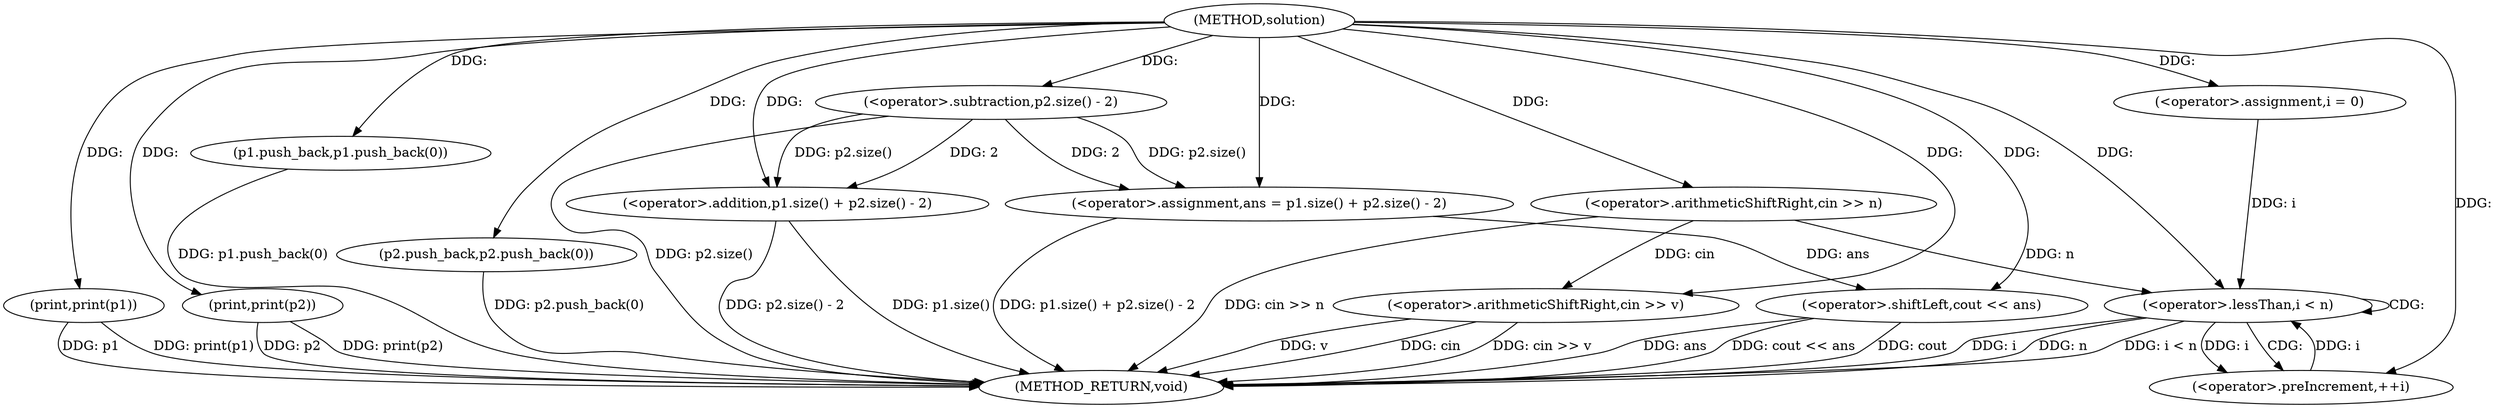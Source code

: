 digraph "solution" {  
"1001632" [label = "(METHOD,solution)" ]
"1001676" [label = "(METHOD_RETURN,void)" ]
"1001635" [label = "(<operator>.arithmeticShiftRight,cin >> n)" ]
"1001639" [label = "(<operator>.arithmeticShiftRight,cin >> v)" ]
"1001662" [label = "(<operator>.assignment,ans = p1.size() + p2.size() - 2)" ]
"1001669" [label = "(print,print(p1))" ]
"1001671" [label = "(print,print(p2))" ]
"1001673" [label = "(<operator>.shiftLeft,cout << ans)" ]
"1001645" [label = "(p1.push_back,p1.push_back(0))" ]
"1001647" [label = "(p2.push_back,p2.push_back(0))" ]
"1001651" [label = "(<operator>.assignment,i = 0)" ]
"1001654" [label = "(<operator>.lessThan,i < n)" ]
"1001657" [label = "(<operator>.preIncrement,++i)" ]
"1001664" [label = "(<operator>.addition,p1.size() + p2.size() - 2)" ]
"1001666" [label = "(<operator>.subtraction,p2.size() - 2)" ]
  "1001635" -> "1001676"  [ label = "DDG: cin >> n"] 
  "1001639" -> "1001676"  [ label = "DDG: cin"] 
  "1001639" -> "1001676"  [ label = "DDG: v"] 
  "1001639" -> "1001676"  [ label = "DDG: cin >> v"] 
  "1001645" -> "1001676"  [ label = "DDG: p1.push_back(0)"] 
  "1001647" -> "1001676"  [ label = "DDG: p2.push_back(0)"] 
  "1001654" -> "1001676"  [ label = "DDG: i"] 
  "1001654" -> "1001676"  [ label = "DDG: n"] 
  "1001654" -> "1001676"  [ label = "DDG: i < n"] 
  "1001664" -> "1001676"  [ label = "DDG: p1.size()"] 
  "1001666" -> "1001676"  [ label = "DDG: p2.size()"] 
  "1001664" -> "1001676"  [ label = "DDG: p2.size() - 2"] 
  "1001662" -> "1001676"  [ label = "DDG: p1.size() + p2.size() - 2"] 
  "1001669" -> "1001676"  [ label = "DDG: p1"] 
  "1001669" -> "1001676"  [ label = "DDG: print(p1)"] 
  "1001671" -> "1001676"  [ label = "DDG: p2"] 
  "1001671" -> "1001676"  [ label = "DDG: print(p2)"] 
  "1001673" -> "1001676"  [ label = "DDG: ans"] 
  "1001673" -> "1001676"  [ label = "DDG: cout << ans"] 
  "1001673" -> "1001676"  [ label = "DDG: cout"] 
  "1001666" -> "1001662"  [ label = "DDG: 2"] 
  "1001666" -> "1001662"  [ label = "DDG: p2.size()"] 
  "1001632" -> "1001662"  [ label = "DDG: "] 
  "1001632" -> "1001635"  [ label = "DDG: "] 
  "1001635" -> "1001639"  [ label = "DDG: cin"] 
  "1001632" -> "1001639"  [ label = "DDG: "] 
  "1001632" -> "1001651"  [ label = "DDG: "] 
  "1001632" -> "1001669"  [ label = "DDG: "] 
  "1001632" -> "1001671"  [ label = "DDG: "] 
  "1001632" -> "1001673"  [ label = "DDG: "] 
  "1001662" -> "1001673"  [ label = "DDG: ans"] 
  "1001632" -> "1001645"  [ label = "DDG: "] 
  "1001632" -> "1001647"  [ label = "DDG: "] 
  "1001651" -> "1001654"  [ label = "DDG: i"] 
  "1001657" -> "1001654"  [ label = "DDG: i"] 
  "1001632" -> "1001654"  [ label = "DDG: "] 
  "1001635" -> "1001654"  [ label = "DDG: n"] 
  "1001654" -> "1001657"  [ label = "DDG: i"] 
  "1001632" -> "1001657"  [ label = "DDG: "] 
  "1001632" -> "1001664"  [ label = "DDG: "] 
  "1001666" -> "1001664"  [ label = "DDG: 2"] 
  "1001666" -> "1001664"  [ label = "DDG: p2.size()"] 
  "1001632" -> "1001666"  [ label = "DDG: "] 
  "1001654" -> "1001657"  [ label = "CDG: "] 
  "1001654" -> "1001654"  [ label = "CDG: "] 
}
